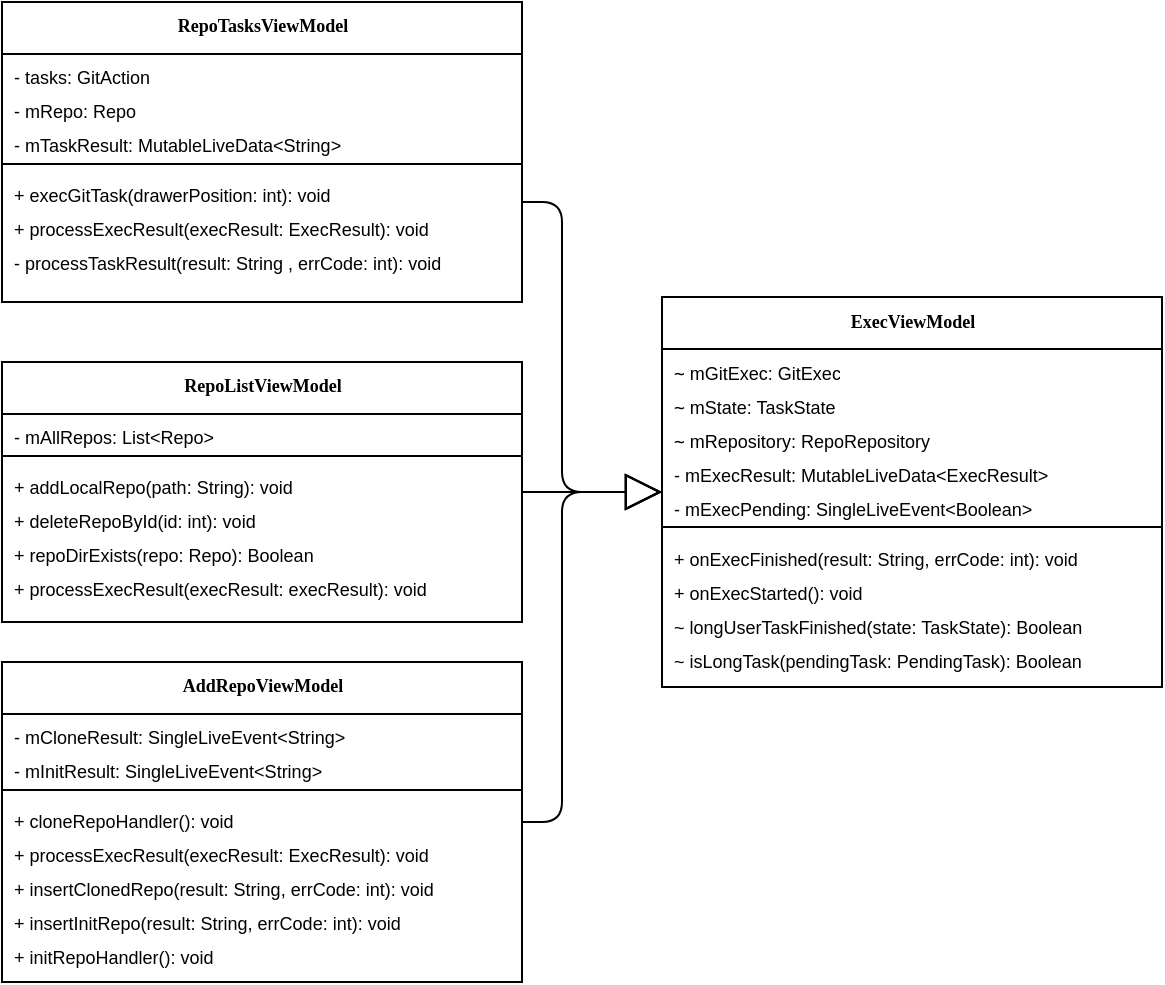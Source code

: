 <mxfile version="12.9.11" type="device"><diagram id="IQelbHzGhFDm0Eatc-yX" name="Page-1"><mxGraphModel dx="674" dy="1012" grid="1" gridSize="10" guides="1" tooltips="1" connect="1" arrows="1" fold="1" page="1" pageScale="1" pageWidth="850" pageHeight="1100" math="0" shadow="0"><root><mxCell id="0"/><mxCell id="1" parent="0"/><mxCell id="LD9DFIOJOxEkyNiYV1Lm-2" value="RepoTasksViewModel" style="swimlane;html=1;fontStyle=1;align=center;verticalAlign=top;childLayout=stackLayout;horizontal=1;startSize=26;horizontalStack=0;resizeParent=1;resizeLast=0;collapsible=1;marginBottom=0;swimlaneFillColor=#ffffff;rounded=0;shadow=0;comic=0;labelBackgroundColor=none;strokeWidth=1;fillColor=none;fontFamily=Verdana;fontSize=9;" parent="1" vertex="1"><mxGeometry x="40" y="110" width="260" height="150" as="geometry"/></mxCell><mxCell id="LD9DFIOJOxEkyNiYV1Lm-3" value="- tasks: GitAction" style="text;html=1;strokeColor=none;fillColor=none;align=left;verticalAlign=top;spacingLeft=4;spacingRight=4;whiteSpace=wrap;overflow=hidden;rotatable=0;points=[[0,0.5],[1,0.5]];portConstraint=eastwest;fontSize=9;" parent="LD9DFIOJOxEkyNiYV1Lm-2" vertex="1"><mxGeometry y="26" width="260" height="17" as="geometry"/></mxCell><mxCell id="LD9DFIOJOxEkyNiYV1Lm-5" value="- mRepo: Repo" style="text;html=1;strokeColor=none;fillColor=none;align=left;verticalAlign=top;spacingLeft=4;spacingRight=4;whiteSpace=wrap;overflow=hidden;rotatable=0;points=[[0,0.5],[1,0.5]];portConstraint=eastwest;fontSize=9;" parent="LD9DFIOJOxEkyNiYV1Lm-2" vertex="1"><mxGeometry y="43" width="260" height="17" as="geometry"/></mxCell><mxCell id="LD9DFIOJOxEkyNiYV1Lm-6" value="- mTaskResult: MutableLiveData&amp;lt;String&amp;gt;" style="text;html=1;strokeColor=none;fillColor=none;align=left;verticalAlign=top;spacingLeft=4;spacingRight=4;whiteSpace=wrap;overflow=hidden;rotatable=0;points=[[0,0.5],[1,0.5]];portConstraint=eastwest;fontSize=9;" parent="LD9DFIOJOxEkyNiYV1Lm-2" vertex="1"><mxGeometry y="60" width="260" height="17" as="geometry"/></mxCell><mxCell id="LD9DFIOJOxEkyNiYV1Lm-10" value="" style="line;html=1;strokeWidth=1;fillColor=none;align=left;verticalAlign=middle;spacingTop=-1;spacingLeft=3;spacingRight=3;rotatable=0;labelPosition=right;points=[];portConstraint=eastwest;fontSize=9;" parent="LD9DFIOJOxEkyNiYV1Lm-2" vertex="1"><mxGeometry y="77" width="260" height="8" as="geometry"/></mxCell><mxCell id="LD9DFIOJOxEkyNiYV1Lm-11" value="+ execGitTask(drawerPosition: int): void" style="text;html=1;strokeColor=none;fillColor=none;align=left;verticalAlign=top;spacingLeft=4;spacingRight=4;whiteSpace=wrap;overflow=hidden;rotatable=0;points=[[0,0.5],[1,0.5]];portConstraint=eastwest;fontSize=9;" parent="LD9DFIOJOxEkyNiYV1Lm-2" vertex="1"><mxGeometry y="85" width="260" height="17" as="geometry"/></mxCell><mxCell id="LD9DFIOJOxEkyNiYV1Lm-12" value="+ processExecResult(execResult: ExecResult): void" style="text;html=1;strokeColor=none;fillColor=none;align=left;verticalAlign=top;spacingLeft=4;spacingRight=4;whiteSpace=wrap;overflow=hidden;rotatable=0;points=[[0,0.5],[1,0.5]];portConstraint=eastwest;fontSize=9;" parent="LD9DFIOJOxEkyNiYV1Lm-2" vertex="1"><mxGeometry y="102" width="260" height="17" as="geometry"/></mxCell><mxCell id="LD9DFIOJOxEkyNiYV1Lm-70" value="- processTaskResult(result: String , errCode: int): void" style="text;html=1;strokeColor=none;fillColor=none;align=left;verticalAlign=top;spacingLeft=4;spacingRight=4;whiteSpace=wrap;overflow=hidden;rotatable=0;points=[[0,0.5],[1,0.5]];portConstraint=eastwest;fontSize=9;" parent="LD9DFIOJOxEkyNiYV1Lm-2" vertex="1"><mxGeometry y="119" width="260" height="17" as="geometry"/></mxCell><mxCell id="LD9DFIOJOxEkyNiYV1Lm-56" value="ExecViewModel" style="swimlane;html=1;fontStyle=1;align=center;verticalAlign=top;childLayout=stackLayout;horizontal=1;startSize=26;horizontalStack=0;resizeParent=1;resizeLast=0;collapsible=1;marginBottom=0;swimlaneFillColor=#ffffff;rounded=0;shadow=0;comic=0;labelBackgroundColor=none;strokeWidth=1;fillColor=none;fontFamily=Verdana;fontSize=9;" parent="1" vertex="1"><mxGeometry x="370" y="257.5" width="250" height="195" as="geometry"/></mxCell><mxCell id="LD9DFIOJOxEkyNiYV1Lm-57" value="&lt;code style=&quot;font-size: 9px&quot;&gt;~&lt;/code&gt; mGitExec: GitExec" style="text;html=1;strokeColor=none;fillColor=none;align=left;verticalAlign=top;spacingLeft=4;spacingRight=4;whiteSpace=wrap;overflow=hidden;rotatable=0;points=[[0,0.5],[1,0.5]];portConstraint=eastwest;fontSize=9;" parent="LD9DFIOJOxEkyNiYV1Lm-56" vertex="1"><mxGeometry y="26" width="250" height="17" as="geometry"/></mxCell><mxCell id="LD9DFIOJOxEkyNiYV1Lm-58" value="&lt;code style=&quot;font-size: 9px&quot;&gt;~&lt;/code&gt; mState: TaskState" style="text;html=1;strokeColor=none;fillColor=none;align=left;verticalAlign=top;spacingLeft=4;spacingRight=4;whiteSpace=wrap;overflow=hidden;rotatable=0;points=[[0,0.5],[1,0.5]];portConstraint=eastwest;fontSize=9;" parent="LD9DFIOJOxEkyNiYV1Lm-56" vertex="1"><mxGeometry y="43" width="250" height="17" as="geometry"/></mxCell><mxCell id="LD9DFIOJOxEkyNiYV1Lm-59" value="&lt;code style=&quot;font-size: 9px&quot;&gt;~&lt;/code&gt; mRepository: RepoRepository" style="text;html=1;strokeColor=none;fillColor=none;align=left;verticalAlign=top;spacingLeft=4;spacingRight=4;whiteSpace=wrap;overflow=hidden;rotatable=0;points=[[0,0.5],[1,0.5]];portConstraint=eastwest;fontSize=9;" parent="LD9DFIOJOxEkyNiYV1Lm-56" vertex="1"><mxGeometry y="60" width="250" height="17" as="geometry"/></mxCell><mxCell id="LD9DFIOJOxEkyNiYV1Lm-61" value="- mExecResult: MutableLiveData&amp;lt;ExecResult&amp;gt;" style="text;html=1;strokeColor=none;fillColor=none;align=left;verticalAlign=top;spacingLeft=4;spacingRight=4;whiteSpace=wrap;overflow=hidden;rotatable=0;points=[[0,0.5],[1,0.5]];portConstraint=eastwest;fontSize=9;" parent="LD9DFIOJOxEkyNiYV1Lm-56" vertex="1"><mxGeometry y="77" width="250" height="17" as="geometry"/></mxCell><mxCell id="LD9DFIOJOxEkyNiYV1Lm-62" value="- mExecPending: SingleLiveEvent&amp;lt;Boolean&amp;gt;" style="text;html=1;strokeColor=none;fillColor=none;align=left;verticalAlign=top;spacingLeft=4;spacingRight=4;whiteSpace=wrap;overflow=hidden;rotatable=0;points=[[0,0.5],[1,0.5]];portConstraint=eastwest;fontSize=9;" parent="LD9DFIOJOxEkyNiYV1Lm-56" vertex="1"><mxGeometry y="94" width="250" height="17" as="geometry"/></mxCell><mxCell id="LD9DFIOJOxEkyNiYV1Lm-64" value="" style="line;html=1;strokeWidth=1;fillColor=none;align=left;verticalAlign=middle;spacingTop=-1;spacingLeft=3;spacingRight=3;rotatable=0;labelPosition=right;points=[];portConstraint=eastwest;fontSize=9;" parent="LD9DFIOJOxEkyNiYV1Lm-56" vertex="1"><mxGeometry y="111" width="250" height="8" as="geometry"/></mxCell><mxCell id="LD9DFIOJOxEkyNiYV1Lm-65" value="+ onExecFinished(result: String, errCode: int): void" style="text;html=1;strokeColor=none;fillColor=none;align=left;verticalAlign=top;spacingLeft=4;spacingRight=4;whiteSpace=wrap;overflow=hidden;rotatable=0;points=[[0,0.5],[1,0.5]];portConstraint=eastwest;fontSize=9;" parent="LD9DFIOJOxEkyNiYV1Lm-56" vertex="1"><mxGeometry y="119" width="250" height="17" as="geometry"/></mxCell><mxCell id="LD9DFIOJOxEkyNiYV1Lm-66" value="+ onExecStarted(): void" style="text;html=1;strokeColor=none;fillColor=none;align=left;verticalAlign=top;spacingLeft=4;spacingRight=4;whiteSpace=wrap;overflow=hidden;rotatable=0;points=[[0,0.5],[1,0.5]];portConstraint=eastwest;fontSize=9;" parent="LD9DFIOJOxEkyNiYV1Lm-56" vertex="1"><mxGeometry y="136" width="250" height="17" as="geometry"/></mxCell><mxCell id="LD9DFIOJOxEkyNiYV1Lm-68" value="~ longUserTaskFinished(state: TaskState): Boolean" style="text;html=1;strokeColor=none;fillColor=none;align=left;verticalAlign=top;spacingLeft=4;spacingRight=4;whiteSpace=wrap;overflow=hidden;rotatable=0;points=[[0,0.5],[1,0.5]];portConstraint=eastwest;fontSize=9;" parent="LD9DFIOJOxEkyNiYV1Lm-56" vertex="1"><mxGeometry y="153" width="250" height="17" as="geometry"/></mxCell><mxCell id="LD9DFIOJOxEkyNiYV1Lm-69" value="~ isLongTask(pendingTask: PendingTask): Boolean" style="text;html=1;strokeColor=none;fillColor=none;align=left;verticalAlign=top;spacingLeft=4;spacingRight=4;whiteSpace=wrap;overflow=hidden;rotatable=0;points=[[0,0.5],[1,0.5]];portConstraint=eastwest;fontSize=9;" parent="LD9DFIOJOxEkyNiYV1Lm-56" vertex="1"><mxGeometry y="170" width="250" height="17" as="geometry"/></mxCell><mxCell id="LD9DFIOJOxEkyNiYV1Lm-71" value="RepoListViewModel" style="swimlane;html=1;fontStyle=1;align=center;verticalAlign=top;childLayout=stackLayout;horizontal=1;startSize=26;horizontalStack=0;resizeParent=1;resizeLast=0;collapsible=1;marginBottom=0;swimlaneFillColor=#ffffff;rounded=0;shadow=0;comic=0;labelBackgroundColor=none;strokeWidth=1;fillColor=none;fontFamily=Verdana;fontSize=9;" parent="1" vertex="1"><mxGeometry x="40" y="290" width="260" height="130" as="geometry"/></mxCell><mxCell id="LD9DFIOJOxEkyNiYV1Lm-72" value="- mAllRepos: List&amp;lt;Repo&amp;gt;" style="text;html=1;strokeColor=none;fillColor=none;align=left;verticalAlign=top;spacingLeft=4;spacingRight=4;whiteSpace=wrap;overflow=hidden;rotatable=0;points=[[0,0.5],[1,0.5]];portConstraint=eastwest;fontSize=9;" parent="LD9DFIOJOxEkyNiYV1Lm-71" vertex="1"><mxGeometry y="26" width="260" height="17" as="geometry"/></mxCell><mxCell id="LD9DFIOJOxEkyNiYV1Lm-76" value="" style="line;html=1;strokeWidth=1;fillColor=none;align=left;verticalAlign=middle;spacingTop=-1;spacingLeft=3;spacingRight=3;rotatable=0;labelPosition=right;points=[];portConstraint=eastwest;fontSize=9;" parent="LD9DFIOJOxEkyNiYV1Lm-71" vertex="1"><mxGeometry y="43" width="260" height="8" as="geometry"/></mxCell><mxCell id="LD9DFIOJOxEkyNiYV1Lm-77" value="+ addLocalRepo(path: String): void" style="text;html=1;strokeColor=none;fillColor=none;align=left;verticalAlign=top;spacingLeft=4;spacingRight=4;whiteSpace=wrap;overflow=hidden;rotatable=0;points=[[0,0.5],[1,0.5]];portConstraint=eastwest;fontSize=9;" parent="LD9DFIOJOxEkyNiYV1Lm-71" vertex="1"><mxGeometry y="51" width="260" height="17" as="geometry"/></mxCell><mxCell id="LD9DFIOJOxEkyNiYV1Lm-83" value="+ deleteRepoById(id: int): void" style="text;html=1;strokeColor=none;fillColor=none;align=left;verticalAlign=top;spacingLeft=4;spacingRight=4;whiteSpace=wrap;overflow=hidden;rotatable=0;points=[[0,0.5],[1,0.5]];portConstraint=eastwest;fontSize=9;" parent="LD9DFIOJOxEkyNiYV1Lm-71" vertex="1"><mxGeometry y="68" width="260" height="17" as="geometry"/></mxCell><mxCell id="LD9DFIOJOxEkyNiYV1Lm-84" value="+ repoDirExists(repo: Repo): Boolean" style="text;html=1;strokeColor=none;fillColor=none;align=left;verticalAlign=top;spacingLeft=4;spacingRight=4;whiteSpace=wrap;overflow=hidden;rotatable=0;points=[[0,0.5],[1,0.5]];portConstraint=eastwest;fontSize=9;" parent="LD9DFIOJOxEkyNiYV1Lm-71" vertex="1"><mxGeometry y="85" width="260" height="17" as="geometry"/></mxCell><mxCell id="LD9DFIOJOxEkyNiYV1Lm-80" value="+ processExecResult(execResult: execResult): void" style="text;html=1;strokeColor=none;fillColor=none;align=left;verticalAlign=top;spacingLeft=4;spacingRight=4;whiteSpace=wrap;overflow=hidden;rotatable=0;points=[[0,0.5],[1,0.5]];portConstraint=eastwest;fontSize=9;" parent="LD9DFIOJOxEkyNiYV1Lm-71" vertex="1"><mxGeometry y="102" width="260" height="17" as="geometry"/></mxCell><mxCell id="LD9DFIOJOxEkyNiYV1Lm-85" value="AddRepoViewModel" style="swimlane;html=1;fontStyle=1;align=center;verticalAlign=top;childLayout=stackLayout;horizontal=1;startSize=26;horizontalStack=0;resizeParent=1;resizeLast=0;collapsible=1;marginBottom=0;swimlaneFillColor=#ffffff;rounded=0;shadow=0;comic=0;labelBackgroundColor=none;strokeWidth=1;fillColor=none;fontFamily=Verdana;fontSize=9;" parent="1" vertex="1"><mxGeometry x="40" y="440" width="260" height="160" as="geometry"/></mxCell><mxCell id="LD9DFIOJOxEkyNiYV1Lm-86" value="- mCloneResult: SingleLiveEvent&amp;lt;String&amp;gt;" style="text;html=1;strokeColor=none;fillColor=none;align=left;verticalAlign=top;spacingLeft=4;spacingRight=4;whiteSpace=wrap;overflow=hidden;rotatable=0;points=[[0,0.5],[1,0.5]];portConstraint=eastwest;fontSize=9;" parent="LD9DFIOJOxEkyNiYV1Lm-85" vertex="1"><mxGeometry y="26" width="260" height="17" as="geometry"/></mxCell><mxCell id="LD9DFIOJOxEkyNiYV1Lm-87" value="- mInitResult: SingleLiveEvent&amp;lt;String&amp;gt;" style="text;html=1;strokeColor=none;fillColor=none;align=left;verticalAlign=top;spacingLeft=4;spacingRight=4;whiteSpace=wrap;overflow=hidden;rotatable=0;points=[[0,0.5],[1,0.5]];portConstraint=eastwest;fontSize=9;" parent="LD9DFIOJOxEkyNiYV1Lm-85" vertex="1"><mxGeometry y="43" width="260" height="17" as="geometry"/></mxCell><mxCell id="LD9DFIOJOxEkyNiYV1Lm-88" value="" style="line;html=1;strokeWidth=1;fillColor=none;align=left;verticalAlign=middle;spacingTop=-1;spacingLeft=3;spacingRight=3;rotatable=0;labelPosition=right;points=[];portConstraint=eastwest;fontSize=9;" parent="LD9DFIOJOxEkyNiYV1Lm-85" vertex="1"><mxGeometry y="60" width="260" height="8" as="geometry"/></mxCell><mxCell id="LD9DFIOJOxEkyNiYV1Lm-89" value="+ cloneRepoHandler(): void" style="text;html=1;strokeColor=none;fillColor=none;align=left;verticalAlign=top;spacingLeft=4;spacingRight=4;whiteSpace=wrap;overflow=hidden;rotatable=0;points=[[0,0.5],[1,0.5]];portConstraint=eastwest;fontSize=9;" parent="LD9DFIOJOxEkyNiYV1Lm-85" vertex="1"><mxGeometry y="68" width="260" height="17" as="geometry"/></mxCell><mxCell id="LD9DFIOJOxEkyNiYV1Lm-100" value="+ processExecResult(execResult: ExecResult): void" style="text;html=1;strokeColor=none;fillColor=none;align=left;verticalAlign=top;spacingLeft=4;spacingRight=4;whiteSpace=wrap;overflow=hidden;rotatable=0;points=[[0,0.5],[1,0.5]];portConstraint=eastwest;fontSize=9;" parent="LD9DFIOJOxEkyNiYV1Lm-85" vertex="1"><mxGeometry y="85" width="260" height="17" as="geometry"/></mxCell><mxCell id="LD9DFIOJOxEkyNiYV1Lm-98" value="+ insertClonedRepo(result: String, errCode: int): void" style="text;html=1;strokeColor=none;fillColor=none;align=left;verticalAlign=top;spacingLeft=4;spacingRight=4;whiteSpace=wrap;overflow=hidden;rotatable=0;points=[[0,0.5],[1,0.5]];portConstraint=eastwest;fontSize=9;" parent="LD9DFIOJOxEkyNiYV1Lm-85" vertex="1"><mxGeometry y="102" width="260" height="17" as="geometry"/></mxCell><mxCell id="LD9DFIOJOxEkyNiYV1Lm-99" value="+ insertInitRepo(result: String, errCode: int): void" style="text;html=1;strokeColor=none;fillColor=none;align=left;verticalAlign=top;spacingLeft=4;spacingRight=4;whiteSpace=wrap;overflow=hidden;rotatable=0;points=[[0,0.5],[1,0.5]];portConstraint=eastwest;fontSize=9;" parent="LD9DFIOJOxEkyNiYV1Lm-85" vertex="1"><mxGeometry y="119" width="260" height="17" as="geometry"/></mxCell><mxCell id="LD9DFIOJOxEkyNiYV1Lm-95" value="+ initRepoHandler(): void" style="text;html=1;strokeColor=none;fillColor=none;align=left;verticalAlign=top;spacingLeft=4;spacingRight=4;whiteSpace=wrap;overflow=hidden;rotatable=0;points=[[0,0.5],[1,0.5]];portConstraint=eastwest;fontSize=9;" parent="LD9DFIOJOxEkyNiYV1Lm-85" vertex="1"><mxGeometry y="136" width="260" height="17" as="geometry"/></mxCell><mxCell id="LD9DFIOJOxEkyNiYV1Lm-108" style="edgeStyle=orthogonalEdgeStyle;html=1;labelBackgroundColor=none;startFill=0;startSize=8;endArrow=block;endFill=0;endSize=16;fontFamily=Verdana;fontSize=9;" parent="1" source="LD9DFIOJOxEkyNiYV1Lm-71" target="LD9DFIOJOxEkyNiYV1Lm-56" edge="1"><mxGeometry relative="1" as="geometry"><Array as="points"/><mxPoint x="685.059" y="330" as="targetPoint"/><mxPoint x="300" y="370" as="sourcePoint"/></mxGeometry></mxCell><mxCell id="LD9DFIOJOxEkyNiYV1Lm-110" style="edgeStyle=orthogonalEdgeStyle;html=1;labelBackgroundColor=none;startFill=0;startSize=8;endArrow=block;endFill=0;endSize=16;fontFamily=Verdana;fontSize=9;rounded=1;" parent="1" source="LD9DFIOJOxEkyNiYV1Lm-2" target="LD9DFIOJOxEkyNiYV1Lm-56" edge="1"><mxGeometry relative="1" as="geometry"><mxPoint x="480" y="380" as="targetPoint"/><mxPoint x="310" y="380" as="sourcePoint"/><Array as="points"><mxPoint x="320" y="210"/><mxPoint x="320" y="355"/></Array></mxGeometry></mxCell><mxCell id="LD9DFIOJOxEkyNiYV1Lm-112" style="edgeStyle=orthogonalEdgeStyle;html=1;labelBackgroundColor=none;startFill=0;startSize=8;endArrow=block;endFill=0;endSize=16;fontFamily=Verdana;fontSize=9;rounded=1;" parent="1" source="LD9DFIOJOxEkyNiYV1Lm-85" target="LD9DFIOJOxEkyNiYV1Lm-56" edge="1"><mxGeometry relative="1" as="geometry"><mxPoint x="480" y="380.059" as="targetPoint"/><mxPoint x="310" y="200.059" as="sourcePoint"/><Array as="points"><mxPoint x="320" y="520"/><mxPoint x="320" y="355"/></Array></mxGeometry></mxCell></root></mxGraphModel></diagram></mxfile>